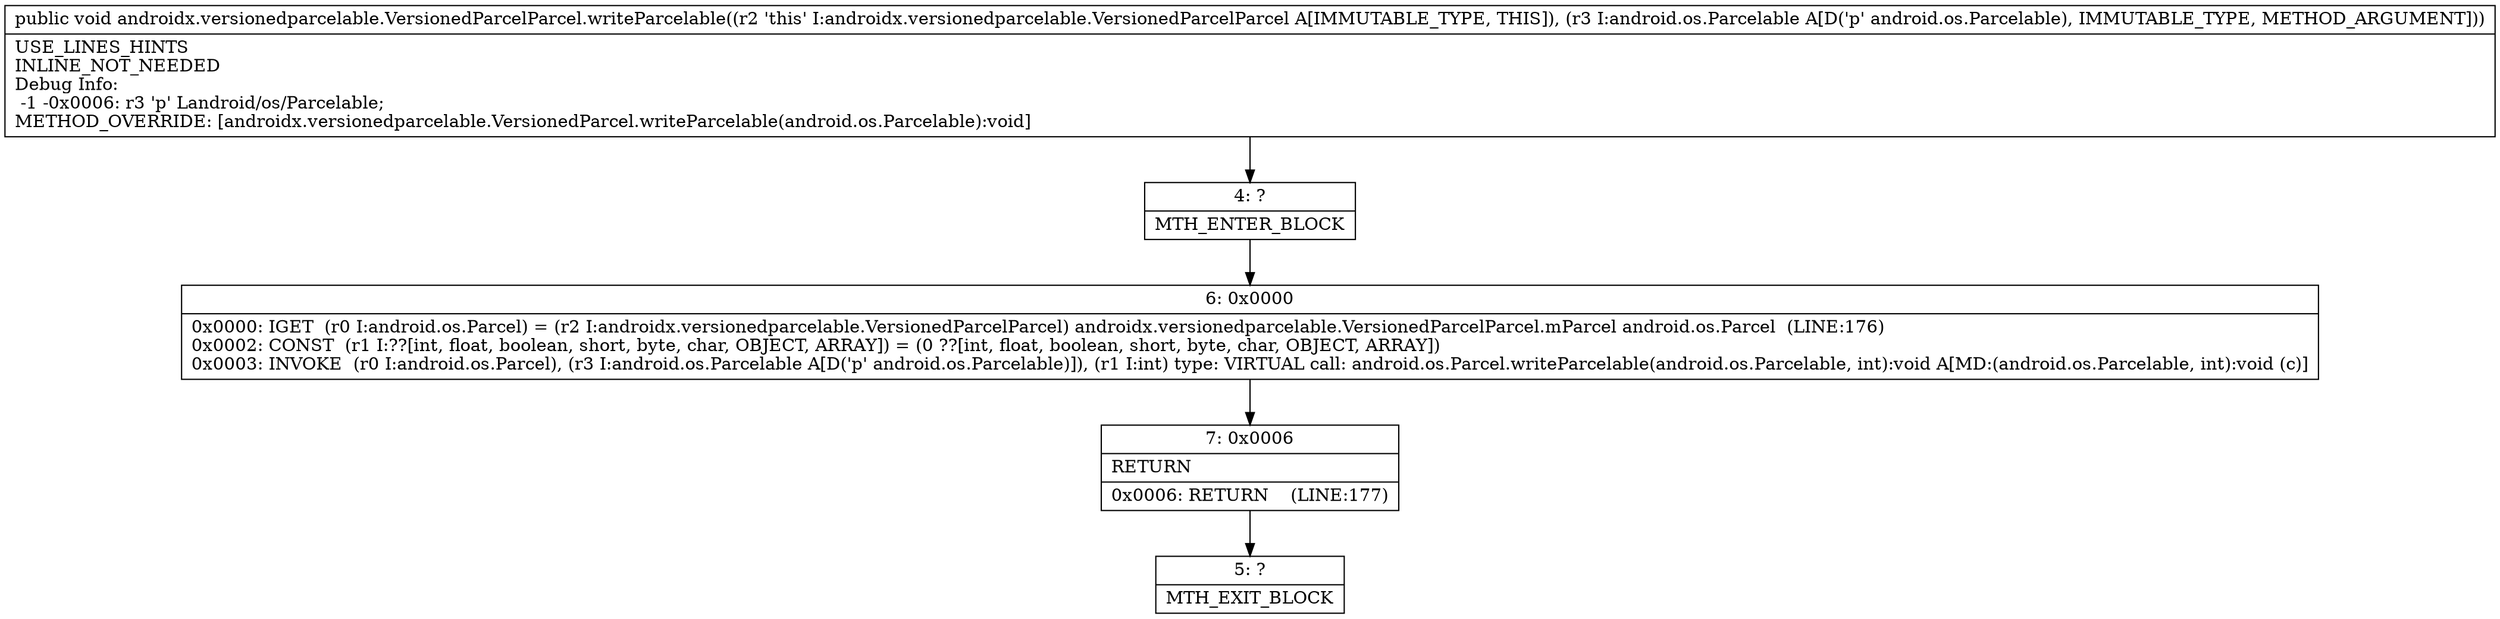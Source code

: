 digraph "CFG forandroidx.versionedparcelable.VersionedParcelParcel.writeParcelable(Landroid\/os\/Parcelable;)V" {
Node_4 [shape=record,label="{4\:\ ?|MTH_ENTER_BLOCK\l}"];
Node_6 [shape=record,label="{6\:\ 0x0000|0x0000: IGET  (r0 I:android.os.Parcel) = (r2 I:androidx.versionedparcelable.VersionedParcelParcel) androidx.versionedparcelable.VersionedParcelParcel.mParcel android.os.Parcel  (LINE:176)\l0x0002: CONST  (r1 I:??[int, float, boolean, short, byte, char, OBJECT, ARRAY]) = (0 ??[int, float, boolean, short, byte, char, OBJECT, ARRAY]) \l0x0003: INVOKE  (r0 I:android.os.Parcel), (r3 I:android.os.Parcelable A[D('p' android.os.Parcelable)]), (r1 I:int) type: VIRTUAL call: android.os.Parcel.writeParcelable(android.os.Parcelable, int):void A[MD:(android.os.Parcelable, int):void (c)]\l}"];
Node_7 [shape=record,label="{7\:\ 0x0006|RETURN\l|0x0006: RETURN    (LINE:177)\l}"];
Node_5 [shape=record,label="{5\:\ ?|MTH_EXIT_BLOCK\l}"];
MethodNode[shape=record,label="{public void androidx.versionedparcelable.VersionedParcelParcel.writeParcelable((r2 'this' I:androidx.versionedparcelable.VersionedParcelParcel A[IMMUTABLE_TYPE, THIS]), (r3 I:android.os.Parcelable A[D('p' android.os.Parcelable), IMMUTABLE_TYPE, METHOD_ARGUMENT]))  | USE_LINES_HINTS\lINLINE_NOT_NEEDED\lDebug Info:\l  \-1 \-0x0006: r3 'p' Landroid\/os\/Parcelable;\lMETHOD_OVERRIDE: [androidx.versionedparcelable.VersionedParcel.writeParcelable(android.os.Parcelable):void]\l}"];
MethodNode -> Node_4;Node_4 -> Node_6;
Node_6 -> Node_7;
Node_7 -> Node_5;
}

